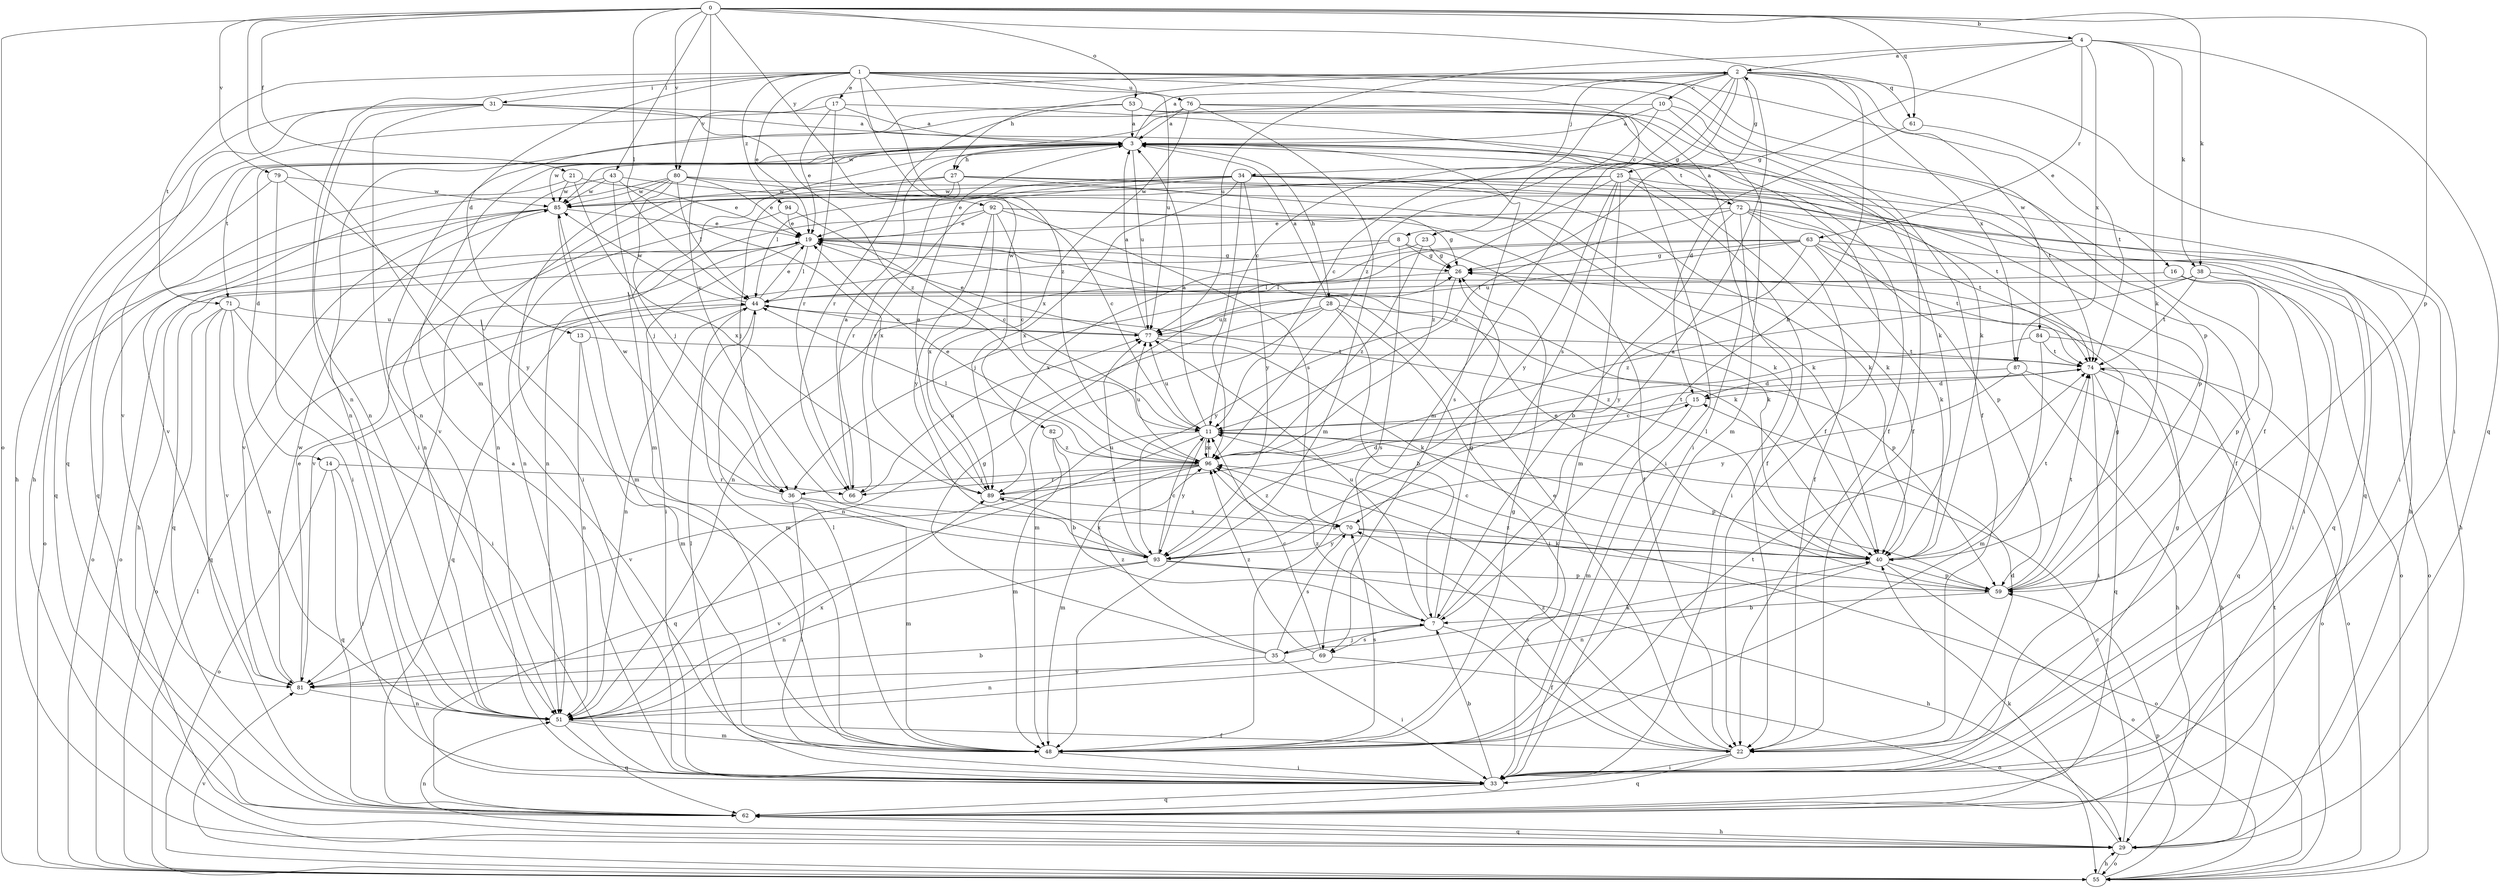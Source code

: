 strict digraph  {
0;
1;
2;
3;
4;
7;
8;
10;
11;
13;
14;
15;
16;
17;
19;
21;
22;
23;
25;
26;
27;
28;
29;
31;
33;
34;
35;
36;
38;
40;
43;
44;
48;
51;
53;
55;
59;
61;
62;
63;
66;
69;
70;
71;
72;
74;
76;
77;
79;
80;
81;
82;
84;
85;
87;
89;
92;
93;
94;
96;
0 -> 4  [label=b];
0 -> 7  [label=b];
0 -> 21  [label=f];
0 -> 38  [label=k];
0 -> 43  [label=l];
0 -> 44  [label=l];
0 -> 48  [label=m];
0 -> 53  [label=o];
0 -> 55  [label=o];
0 -> 59  [label=p];
0 -> 61  [label=q];
0 -> 79  [label=v];
0 -> 80  [label=v];
0 -> 92  [label=y];
0 -> 93  [label=y];
1 -> 8  [label=c];
1 -> 13  [label=d];
1 -> 16  [label=e];
1 -> 17  [label=e];
1 -> 19  [label=e];
1 -> 22  [label=f];
1 -> 31  [label=i];
1 -> 51  [label=n];
1 -> 59  [label=p];
1 -> 71  [label=t];
1 -> 76  [label=u];
1 -> 77  [label=u];
1 -> 82  [label=w];
1 -> 94  [label=z];
1 -> 96  [label=z];
2 -> 10  [label=c];
2 -> 11  [label=c];
2 -> 23  [label=g];
2 -> 25  [label=g];
2 -> 27  [label=h];
2 -> 33  [label=i];
2 -> 34  [label=j];
2 -> 48  [label=m];
2 -> 61  [label=q];
2 -> 80  [label=v];
2 -> 84  [label=w];
2 -> 87  [label=x];
2 -> 96  [label=z];
3 -> 2  [label=a];
3 -> 14  [label=d];
3 -> 27  [label=h];
3 -> 28  [label=h];
3 -> 33  [label=i];
3 -> 48  [label=m];
3 -> 69  [label=s];
3 -> 71  [label=t];
3 -> 72  [label=t];
3 -> 74  [label=t];
3 -> 77  [label=u];
3 -> 81  [label=v];
3 -> 85  [label=w];
4 -> 2  [label=a];
4 -> 26  [label=g];
4 -> 38  [label=k];
4 -> 40  [label=k];
4 -> 62  [label=q];
4 -> 63  [label=r];
4 -> 77  [label=u];
4 -> 87  [label=x];
7 -> 2  [label=a];
7 -> 22  [label=f];
7 -> 26  [label=g];
7 -> 35  [label=j];
7 -> 69  [label=s];
7 -> 77  [label=u];
7 -> 96  [label=z];
8 -> 26  [label=g];
8 -> 40  [label=k];
8 -> 55  [label=o];
8 -> 69  [label=s];
8 -> 81  [label=v];
10 -> 3  [label=a];
10 -> 11  [label=c];
10 -> 22  [label=f];
10 -> 48  [label=m];
10 -> 85  [label=w];
11 -> 3  [label=a];
11 -> 59  [label=p];
11 -> 62  [label=q];
11 -> 74  [label=t];
11 -> 77  [label=u];
11 -> 81  [label=v];
11 -> 93  [label=y];
11 -> 96  [label=z];
13 -> 48  [label=m];
13 -> 51  [label=n];
13 -> 74  [label=t];
14 -> 33  [label=i];
14 -> 55  [label=o];
14 -> 62  [label=q];
14 -> 66  [label=r];
15 -> 11  [label=c];
15 -> 48  [label=m];
16 -> 44  [label=l];
16 -> 55  [label=o];
16 -> 59  [label=p];
17 -> 3  [label=a];
17 -> 19  [label=e];
17 -> 22  [label=f];
17 -> 29  [label=h];
17 -> 66  [label=r];
19 -> 26  [label=g];
19 -> 33  [label=i];
19 -> 40  [label=k];
19 -> 44  [label=l];
19 -> 55  [label=o];
19 -> 62  [label=q];
21 -> 19  [label=e];
21 -> 62  [label=q];
21 -> 85  [label=w];
21 -> 89  [label=x];
22 -> 15  [label=d];
22 -> 19  [label=e];
22 -> 33  [label=i];
22 -> 62  [label=q];
22 -> 70  [label=s];
22 -> 96  [label=z];
23 -> 26  [label=g];
23 -> 89  [label=x];
23 -> 96  [label=z];
25 -> 22  [label=f];
25 -> 33  [label=i];
25 -> 40  [label=k];
25 -> 48  [label=m];
25 -> 70  [label=s];
25 -> 81  [label=v];
25 -> 85  [label=w];
25 -> 93  [label=y];
25 -> 96  [label=z];
26 -> 44  [label=l];
26 -> 93  [label=y];
27 -> 36  [label=j];
27 -> 40  [label=k];
27 -> 51  [label=n];
27 -> 62  [label=q];
27 -> 66  [label=r];
27 -> 74  [label=t];
27 -> 85  [label=w];
28 -> 3  [label=a];
28 -> 7  [label=b];
28 -> 33  [label=i];
28 -> 48  [label=m];
28 -> 51  [label=n];
28 -> 59  [label=p];
28 -> 77  [label=u];
29 -> 11  [label=c];
29 -> 40  [label=k];
29 -> 51  [label=n];
29 -> 55  [label=o];
29 -> 62  [label=q];
29 -> 74  [label=t];
31 -> 3  [label=a];
31 -> 29  [label=h];
31 -> 33  [label=i];
31 -> 40  [label=k];
31 -> 51  [label=n];
31 -> 62  [label=q];
31 -> 96  [label=z];
33 -> 3  [label=a];
33 -> 7  [label=b];
33 -> 26  [label=g];
33 -> 44  [label=l];
33 -> 62  [label=q];
34 -> 19  [label=e];
34 -> 22  [label=f];
34 -> 40  [label=k];
34 -> 44  [label=l];
34 -> 59  [label=p];
34 -> 66  [label=r];
34 -> 85  [label=w];
34 -> 89  [label=x];
34 -> 93  [label=y];
34 -> 96  [label=z];
35 -> 26  [label=g];
35 -> 33  [label=i];
35 -> 40  [label=k];
35 -> 51  [label=n];
35 -> 70  [label=s];
35 -> 96  [label=z];
36 -> 33  [label=i];
36 -> 40  [label=k];
36 -> 48  [label=m];
36 -> 85  [label=w];
38 -> 33  [label=i];
38 -> 44  [label=l];
38 -> 55  [label=o];
38 -> 74  [label=t];
38 -> 96  [label=z];
40 -> 11  [label=c];
40 -> 44  [label=l];
40 -> 51  [label=n];
40 -> 55  [label=o];
40 -> 59  [label=p];
40 -> 74  [label=t];
43 -> 11  [label=c];
43 -> 36  [label=j];
43 -> 51  [label=n];
43 -> 85  [label=w];
43 -> 89  [label=x];
44 -> 19  [label=e];
44 -> 48  [label=m];
44 -> 51  [label=n];
44 -> 62  [label=q];
44 -> 77  [label=u];
44 -> 85  [label=w];
48 -> 26  [label=g];
48 -> 33  [label=i];
48 -> 44  [label=l];
48 -> 70  [label=s];
48 -> 74  [label=t];
51 -> 22  [label=f];
51 -> 48  [label=m];
51 -> 62  [label=q];
51 -> 89  [label=x];
53 -> 3  [label=a];
53 -> 22  [label=f];
53 -> 40  [label=k];
53 -> 51  [label=n];
53 -> 66  [label=r];
55 -> 29  [label=h];
55 -> 44  [label=l];
55 -> 59  [label=p];
55 -> 81  [label=v];
59 -> 7  [label=b];
59 -> 19  [label=e];
59 -> 26  [label=g];
59 -> 74  [label=t];
59 -> 96  [label=z];
61 -> 15  [label=d];
61 -> 74  [label=t];
62 -> 29  [label=h];
63 -> 26  [label=g];
63 -> 33  [label=i];
63 -> 36  [label=j];
63 -> 40  [label=k];
63 -> 51  [label=n];
63 -> 62  [label=q];
63 -> 74  [label=t];
63 -> 77  [label=u];
63 -> 93  [label=y];
66 -> 3  [label=a];
66 -> 77  [label=u];
69 -> 11  [label=c];
69 -> 55  [label=o];
69 -> 81  [label=v];
69 -> 96  [label=z];
70 -> 40  [label=k];
70 -> 55  [label=o];
70 -> 93  [label=y];
70 -> 96  [label=z];
71 -> 33  [label=i];
71 -> 51  [label=n];
71 -> 55  [label=o];
71 -> 62  [label=q];
71 -> 77  [label=u];
71 -> 81  [label=v];
72 -> 3  [label=a];
72 -> 7  [label=b];
72 -> 11  [label=c];
72 -> 19  [label=e];
72 -> 22  [label=f];
72 -> 29  [label=h];
72 -> 33  [label=i];
72 -> 59  [label=p];
72 -> 74  [label=t];
74 -> 15  [label=d];
74 -> 29  [label=h];
74 -> 33  [label=i];
74 -> 55  [label=o];
74 -> 62  [label=q];
76 -> 3  [label=a];
76 -> 22  [label=f];
76 -> 33  [label=i];
76 -> 48  [label=m];
76 -> 51  [label=n];
76 -> 89  [label=x];
77 -> 3  [label=a];
77 -> 19  [label=e];
77 -> 40  [label=k];
77 -> 74  [label=t];
79 -> 33  [label=i];
79 -> 62  [label=q];
79 -> 85  [label=w];
79 -> 93  [label=y];
80 -> 19  [label=e];
80 -> 29  [label=h];
80 -> 33  [label=i];
80 -> 36  [label=j];
80 -> 40  [label=k];
80 -> 44  [label=l];
80 -> 81  [label=v];
80 -> 85  [label=w];
81 -> 7  [label=b];
81 -> 19  [label=e];
81 -> 51  [label=n];
81 -> 85  [label=w];
82 -> 7  [label=b];
82 -> 48  [label=m];
82 -> 96  [label=z];
84 -> 48  [label=m];
84 -> 62  [label=q];
84 -> 74  [label=t];
84 -> 96  [label=z];
85 -> 19  [label=e];
85 -> 29  [label=h];
85 -> 48  [label=m];
85 -> 55  [label=o];
85 -> 81  [label=v];
87 -> 15  [label=d];
87 -> 29  [label=h];
87 -> 55  [label=o];
87 -> 93  [label=y];
89 -> 3  [label=a];
89 -> 15  [label=d];
89 -> 70  [label=s];
92 -> 11  [label=c];
92 -> 19  [label=e];
92 -> 22  [label=f];
92 -> 26  [label=g];
92 -> 51  [label=n];
92 -> 70  [label=s];
92 -> 89  [label=x];
92 -> 93  [label=y];
93 -> 11  [label=c];
93 -> 29  [label=h];
93 -> 51  [label=n];
93 -> 59  [label=p];
93 -> 77  [label=u];
93 -> 81  [label=v];
93 -> 89  [label=x];
94 -> 11  [label=c];
94 -> 19  [label=e];
94 -> 51  [label=n];
96 -> 11  [label=c];
96 -> 19  [label=e];
96 -> 36  [label=j];
96 -> 44  [label=l];
96 -> 48  [label=m];
96 -> 66  [label=r];
96 -> 77  [label=u];
96 -> 89  [label=x];
}
